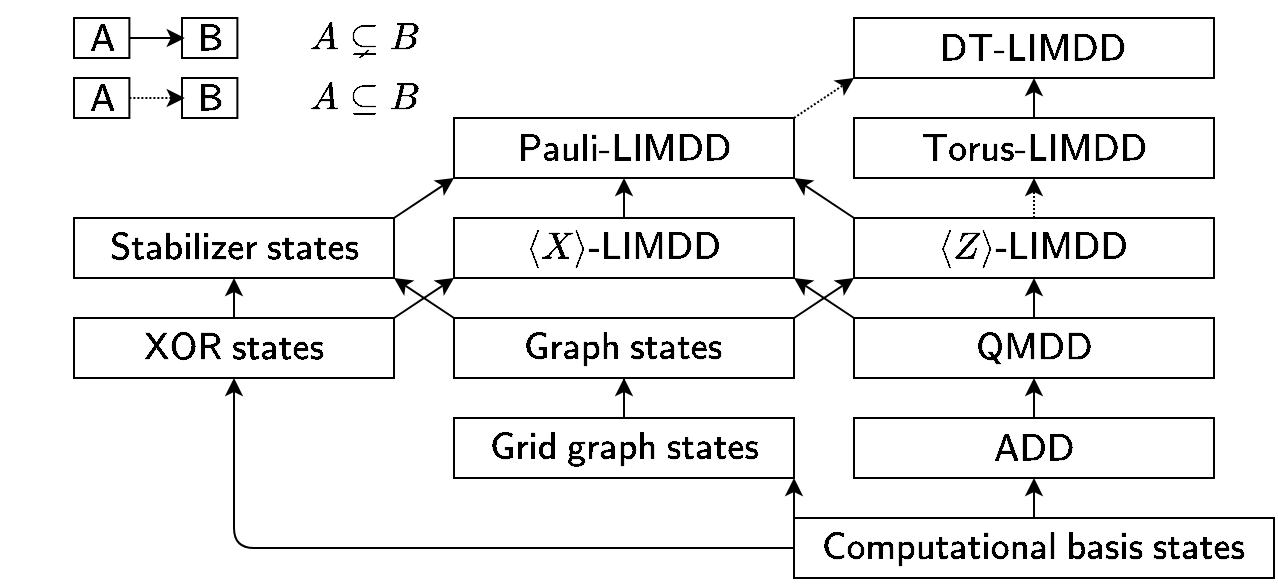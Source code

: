 <mxfile version="14.1.8" type="device"><diagram id="ATo_m80gVsZ3QEhqppKy" name="Page-1"><mxGraphModel dx="1621" dy="466" grid="1" gridSize="10" guides="1" tooltips="1" connect="1" arrows="1" fold="1" page="1" pageScale="1" pageWidth="850" pageHeight="1100" math="1" shadow="0"><root><mxCell id="0"/><mxCell id="1" parent="0"/><mxCell id="Ci0yRvnE0Pa824k8l3pW-8" style="rounded=1;orthogonalLoop=1;jettySize=auto;html=1;exitX=0.5;exitY=0;exitDx=0;exitDy=0;entryX=0.5;entryY=1;entryDx=0;entryDy=0;" parent="1" source="Ci0yRvnE0Pa824k8l3pW-1" target="Ci0yRvnE0Pa824k8l3pW-4" edge="1"><mxGeometry relative="1" as="geometry"/></mxCell><mxCell id="Ci0yRvnE0Pa824k8l3pW-9" style="rounded=1;orthogonalLoop=1;jettySize=auto;html=1;exitX=0;exitY=0;exitDx=0;exitDy=0;entryX=1;entryY=1;entryDx=0;entryDy=0;" parent="1" source="Ci0yRvnE0Pa824k8l3pW-1" target="nRyL4jI71OKWRNKeBSy6-1" edge="1"><mxGeometry relative="1" as="geometry"/></mxCell><mxCell id="Ci0yRvnE0Pa824k8l3pW-35" style="rounded=1;orthogonalLoop=1;jettySize=auto;html=1;exitX=0;exitY=0.5;exitDx=0;exitDy=0;entryX=0.5;entryY=1;entryDx=0;entryDy=0;startArrow=none;startFill=0;endArrow=classic;endFill=1;strokeColor=#000000;" parent="1" source="Ci0yRvnE0Pa824k8l3pW-1" target="Ci0yRvnE0Pa824k8l3pW-33" edge="1"><mxGeometry relative="1" as="geometry"><Array as="points"><mxPoint x="30" y="475"/></Array></mxGeometry></mxCell><mxCell id="Ci0yRvnE0Pa824k8l3pW-1" value="&lt;font style=&quot;font-size: 16px&quot;&gt;$$\textsf{Computational basis states}$$&lt;/font&gt;" style="text;html=1;fillColor=none;align=center;verticalAlign=middle;whiteSpace=wrap;rounded=0;strokeColor=#000000;" parent="1" vertex="1"><mxGeometry x="310" y="460" width="240" height="30" as="geometry"/></mxCell><mxCell id="Ci0yRvnE0Pa824k8l3pW-10" style="rounded=1;orthogonalLoop=1;jettySize=auto;html=1;exitX=0;exitY=0;exitDx=0;exitDy=0;entryX=1;entryY=1;entryDx=0;entryDy=0;" parent="1" source="Ci0yRvnE0Pa824k8l3pW-2" target="Ci0yRvnE0Pa824k8l3pW-3" edge="1"><mxGeometry relative="1" as="geometry"/></mxCell><mxCell id="Ci0yRvnE0Pa824k8l3pW-29" style="rounded=1;orthogonalLoop=1;jettySize=auto;html=1;exitX=1;exitY=0;exitDx=0;exitDy=0;entryX=0;entryY=1;entryDx=0;entryDy=0;startArrow=none;startFill=0;endArrow=classic;endFill=1;strokeColor=#000000;" parent="1" source="Ci0yRvnE0Pa824k8l3pW-2" target="Ci0yRvnE0Pa824k8l3pW-6" edge="1"><mxGeometry relative="1" as="geometry"/></mxCell><mxCell id="Ci0yRvnE0Pa824k8l3pW-2" value="&lt;font style=&quot;font-size: 16px&quot;&gt;$$\textsf{Graph states}$$&lt;/font&gt;" style="text;html=1;fillColor=none;align=center;verticalAlign=middle;whiteSpace=wrap;rounded=0;strokeColor=#000000;" parent="1" vertex="1"><mxGeometry x="140" y="360" width="170" height="30" as="geometry"/></mxCell><mxCell id="Ci0yRvnE0Pa824k8l3pW-11" style="rounded=1;orthogonalLoop=1;jettySize=auto;html=1;exitX=1;exitY=0;exitDx=0;exitDy=0;entryX=0;entryY=1;entryDx=0;entryDy=0;" parent="1" source="Ci0yRvnE0Pa824k8l3pW-3" target="Ci0yRvnE0Pa824k8l3pW-7" edge="1"><mxGeometry relative="1" as="geometry"/></mxCell><mxCell id="Ci0yRvnE0Pa824k8l3pW-3" value="&lt;font style=&quot;font-size: 16px&quot;&gt;$$\textsf{Stabilizer states}$$&lt;/font&gt;" style="text;html=1;fillColor=none;align=center;verticalAlign=middle;whiteSpace=wrap;rounded=0;strokeColor=#000000;" parent="1" vertex="1"><mxGeometry x="-50" y="310" width="160" height="30" as="geometry"/></mxCell><mxCell id="Ci0yRvnE0Pa824k8l3pW-12" style="rounded=1;orthogonalLoop=1;jettySize=auto;html=1;exitX=0.5;exitY=0;exitDx=0;exitDy=0;" parent="1" source="Ci0yRvnE0Pa824k8l3pW-4" target="Ci0yRvnE0Pa824k8l3pW-5" edge="1"><mxGeometry relative="1" as="geometry"/></mxCell><mxCell id="Ci0yRvnE0Pa824k8l3pW-4" value="&lt;font style=&quot;font-size: 16px&quot;&gt;$$\textsf{ADD}$$&lt;/font&gt;" style="text;html=1;fillColor=none;align=center;verticalAlign=middle;whiteSpace=wrap;rounded=0;strokeColor=#000000;" parent="1" vertex="1"><mxGeometry x="340" y="410" width="180" height="30" as="geometry"/></mxCell><mxCell id="Ci0yRvnE0Pa824k8l3pW-13" style="rounded=1;orthogonalLoop=1;jettySize=auto;html=1;exitX=0.5;exitY=0;exitDx=0;exitDy=0;" parent="1" source="Ci0yRvnE0Pa824k8l3pW-5" target="Ci0yRvnE0Pa824k8l3pW-6" edge="1"><mxGeometry relative="1" as="geometry"/></mxCell><mxCell id="Ci0yRvnE0Pa824k8l3pW-38" style="rounded=1;orthogonalLoop=1;jettySize=auto;html=1;exitX=0;exitY=0;exitDx=0;exitDy=0;entryX=1;entryY=1;entryDx=0;entryDy=0;startArrow=none;startFill=0;endArrow=classic;endFill=1;strokeColor=#000000;" parent="1" source="Ci0yRvnE0Pa824k8l3pW-5" target="Ci0yRvnE0Pa824k8l3pW-36" edge="1"><mxGeometry relative="1" as="geometry"/></mxCell><mxCell id="Ci0yRvnE0Pa824k8l3pW-5" value="&lt;font style=&quot;font-size: 16px&quot;&gt;$$\textsf{QMDD}$$&lt;/font&gt;" style="text;html=1;fillColor=none;align=center;verticalAlign=middle;whiteSpace=wrap;rounded=0;strokeColor=#000000;" parent="1" vertex="1"><mxGeometry x="340" y="360" width="180" height="30" as="geometry"/></mxCell><mxCell id="Ci0yRvnE0Pa824k8l3pW-14" style="rounded=1;orthogonalLoop=1;jettySize=auto;html=1;exitX=0;exitY=0;exitDx=0;exitDy=0;entryX=1;entryY=1;entryDx=0;entryDy=0;" parent="1" source="Ci0yRvnE0Pa824k8l3pW-6" target="Ci0yRvnE0Pa824k8l3pW-7" edge="1"><mxGeometry relative="1" as="geometry"/></mxCell><mxCell id="nRyL4jI71OKWRNKeBSy6-4" style="rounded=0;orthogonalLoop=1;jettySize=auto;html=1;dashed=1;dashPattern=1 1;" edge="1" parent="1" source="Ci0yRvnE0Pa824k8l3pW-6" target="nRyL4jI71OKWRNKeBSy6-2"><mxGeometry relative="1" as="geometry"/></mxCell><mxCell id="Ci0yRvnE0Pa824k8l3pW-6" value="&lt;font style=&quot;font-size: 16px&quot;&gt;$$\langle Z\rangle\textsf{-LIMDD}$$&lt;/font&gt;" style="text;html=1;fillColor=none;align=center;verticalAlign=middle;whiteSpace=wrap;rounded=0;strokeColor=#000000;" parent="1" vertex="1"><mxGeometry x="340" y="310" width="180" height="30" as="geometry"/></mxCell><mxCell id="Ci0yRvnE0Pa824k8l3pW-32" style="rounded=1;orthogonalLoop=1;jettySize=auto;html=1;exitX=1;exitY=0;exitDx=0;exitDy=0;startArrow=none;startFill=0;endArrow=classic;endFill=1;strokeColor=#000000;entryX=0;entryY=1;entryDx=0;entryDy=0;dashed=1;dashPattern=1 1;" parent="1" source="Ci0yRvnE0Pa824k8l3pW-7" target="Ci0yRvnE0Pa824k8l3pW-31" edge="1"><mxGeometry relative="1" as="geometry"/></mxCell><mxCell id="Ci0yRvnE0Pa824k8l3pW-7" value="&lt;font style=&quot;font-size: 16px&quot;&gt;$$\textsf{Pauli-LIMDD}$$&lt;/font&gt;" style="text;html=1;fillColor=none;align=center;verticalAlign=middle;whiteSpace=wrap;rounded=0;strokeColor=#000000;" parent="1" vertex="1"><mxGeometry x="140" y="260" width="170" height="30" as="geometry"/></mxCell><mxCell id="Ci0yRvnE0Pa824k8l3pW-30" value="" style="group" parent="1" vertex="1" connectable="0"><mxGeometry x="-50" y="210" width="180" height="20" as="geometry"/></mxCell><mxCell id="Ci0yRvnE0Pa824k8l3pW-25" value="&lt;font style=&quot;font-size: 16px&quot;&gt;$$\textsf{A}$$&lt;/font&gt;" style="text;html=1;fillColor=none;align=center;verticalAlign=middle;whiteSpace=wrap;rounded=0;strokeColor=#000000;" parent="Ci0yRvnE0Pa824k8l3pW-30" vertex="1"><mxGeometry width="27.692" height="20" as="geometry"/></mxCell><mxCell id="Ci0yRvnE0Pa824k8l3pW-27" style="rounded=1;orthogonalLoop=1;jettySize=auto;html=1;exitX=1;exitY=0.5;exitDx=0;exitDy=0;endArrow=classic;endFill=1;strokeColor=#000000;startArrow=none;startFill=0;" parent="Ci0yRvnE0Pa824k8l3pW-30" source="Ci0yRvnE0Pa824k8l3pW-25" edge="1"><mxGeometry relative="1" as="geometry"><mxPoint x="55.385" y="10" as="targetPoint"/></mxGeometry></mxCell><mxCell id="Ci0yRvnE0Pa824k8l3pW-28" value="&lt;font style=&quot;font-size: 16px&quot;&gt;$$A\subsetneq B$$&lt;/font&gt;" style="text;html=1;strokeColor=none;fillColor=none;align=center;verticalAlign=middle;whiteSpace=wrap;rounded=0;" parent="Ci0yRvnE0Pa824k8l3pW-30" vertex="1"><mxGeometry x="110.769" width="69.231" height="20" as="geometry"/></mxCell><mxCell id="SIT2-BhrYDb1fXFH0_Gq-3" value="&lt;font style=&quot;font-size: 16px&quot;&gt;$$\textsf{B}$$&lt;/font&gt;" style="text;html=1;fillColor=none;align=center;verticalAlign=middle;whiteSpace=wrap;rounded=0;strokeColor=#000000;" parent="Ci0yRvnE0Pa824k8l3pW-30" vertex="1"><mxGeometry x="54" width="27.692" height="20" as="geometry"/></mxCell><mxCell id="Ci0yRvnE0Pa824k8l3pW-31" value="&lt;font style=&quot;font-size: 16px&quot;&gt;$$\textsf{DT-LIMDD}$$&lt;/font&gt;" style="text;html=1;fillColor=none;align=center;verticalAlign=middle;whiteSpace=wrap;rounded=0;strokeColor=#000000;" parent="1" vertex="1"><mxGeometry x="340" y="210" width="180" height="30" as="geometry"/></mxCell><mxCell id="Ci0yRvnE0Pa824k8l3pW-34" style="rounded=1;orthogonalLoop=1;jettySize=auto;html=1;exitX=0.5;exitY=0;exitDx=0;exitDy=0;entryX=0.5;entryY=1;entryDx=0;entryDy=0;startArrow=none;startFill=0;endArrow=classic;endFill=1;strokeColor=#000000;" parent="1" source="Ci0yRvnE0Pa824k8l3pW-33" target="Ci0yRvnE0Pa824k8l3pW-3" edge="1"><mxGeometry relative="1" as="geometry"/></mxCell><mxCell id="Ci0yRvnE0Pa824k8l3pW-37" style="rounded=1;orthogonalLoop=1;jettySize=auto;html=1;exitX=1;exitY=0;exitDx=0;exitDy=0;entryX=0;entryY=1;entryDx=0;entryDy=0;startArrow=none;startFill=0;endArrow=classic;endFill=1;strokeColor=#000000;" parent="1" source="Ci0yRvnE0Pa824k8l3pW-33" target="Ci0yRvnE0Pa824k8l3pW-36" edge="1"><mxGeometry relative="1" as="geometry"/></mxCell><mxCell id="Ci0yRvnE0Pa824k8l3pW-33" value="&lt;font style=&quot;font-size: 16px&quot;&gt;$$\textsf{XOR states}$$&lt;/font&gt;" style="text;html=1;fillColor=none;align=center;verticalAlign=middle;whiteSpace=wrap;rounded=0;strokeColor=#000000;" parent="1" vertex="1"><mxGeometry x="-50" y="360" width="160" height="30" as="geometry"/></mxCell><mxCell id="Ci0yRvnE0Pa824k8l3pW-39" value="" style="rounded=1;orthogonalLoop=1;jettySize=auto;html=1;startArrow=none;startFill=0;endArrow=classic;endFill=1;strokeColor=#000000;" parent="1" source="Ci0yRvnE0Pa824k8l3pW-36" target="Ci0yRvnE0Pa824k8l3pW-7" edge="1"><mxGeometry relative="1" as="geometry"/></mxCell><mxCell id="Ci0yRvnE0Pa824k8l3pW-36" value="&lt;font style=&quot;font-size: 16px&quot;&gt;$$\langle X\rangle\textsf{-LIMDD}$$&lt;/font&gt;" style="text;html=1;fillColor=none;align=center;verticalAlign=middle;whiteSpace=wrap;rounded=0;strokeColor=#000000;" parent="1" vertex="1"><mxGeometry x="140" y="310" width="170" height="30" as="geometry"/></mxCell><mxCell id="nRyL4jI71OKWRNKeBSy6-3" style="edgeStyle=orthogonalEdgeStyle;rounded=0;orthogonalLoop=1;jettySize=auto;html=1;" edge="1" parent="1" source="nRyL4jI71OKWRNKeBSy6-1" target="Ci0yRvnE0Pa824k8l3pW-2"><mxGeometry relative="1" as="geometry"><mxPoint x="235" y="390" as="targetPoint"/></mxGeometry></mxCell><mxCell id="nRyL4jI71OKWRNKeBSy6-1" value="&lt;font style=&quot;font-size: 16px&quot;&gt;$$\textsf{Grid graph states}$$&lt;/font&gt;" style="text;html=1;fillColor=none;align=center;verticalAlign=middle;whiteSpace=wrap;rounded=0;strokeColor=#000000;" vertex="1" parent="1"><mxGeometry x="140" y="410" width="170" height="30" as="geometry"/></mxCell><mxCell id="nRyL4jI71OKWRNKeBSy6-5" style="edgeStyle=none;rounded=0;orthogonalLoop=1;jettySize=auto;html=1;" edge="1" parent="1" source="nRyL4jI71OKWRNKeBSy6-2" target="Ci0yRvnE0Pa824k8l3pW-31"><mxGeometry relative="1" as="geometry"/></mxCell><mxCell id="nRyL4jI71OKWRNKeBSy6-2" value="&lt;font style=&quot;font-size: 16px&quot;&gt;$$\textsf{Torus-LIMDD}$$&lt;/font&gt;" style="text;html=1;fillColor=none;align=center;verticalAlign=middle;whiteSpace=wrap;rounded=0;strokeColor=#000000;" vertex="1" parent="1"><mxGeometry x="340" y="260" width="180" height="30" as="geometry"/></mxCell><mxCell id="nRyL4jI71OKWRNKeBSy6-7" value="" style="group" vertex="1" connectable="0" parent="1"><mxGeometry x="-50" y="240" width="180" height="20" as="geometry"/></mxCell><mxCell id="nRyL4jI71OKWRNKeBSy6-8" value="&lt;font style=&quot;font-size: 16px&quot;&gt;$$\textsf{A}$$&lt;/font&gt;" style="text;html=1;fillColor=none;align=center;verticalAlign=middle;whiteSpace=wrap;rounded=0;strokeColor=#000000;" vertex="1" parent="nRyL4jI71OKWRNKeBSy6-7"><mxGeometry width="27.692" height="20" as="geometry"/></mxCell><mxCell id="nRyL4jI71OKWRNKeBSy6-9" style="rounded=1;orthogonalLoop=1;jettySize=auto;html=1;exitX=1;exitY=0.5;exitDx=0;exitDy=0;endArrow=classic;endFill=1;strokeColor=#000000;startArrow=none;startFill=0;dashed=1;dashPattern=1 1;" edge="1" parent="nRyL4jI71OKWRNKeBSy6-7" source="nRyL4jI71OKWRNKeBSy6-8"><mxGeometry relative="1" as="geometry"><mxPoint x="55.385" y="10" as="targetPoint"/></mxGeometry></mxCell><mxCell id="nRyL4jI71OKWRNKeBSy6-10" value="&lt;font style=&quot;font-size: 16px&quot;&gt;$$A\subseteq B$$&lt;/font&gt;" style="text;html=1;strokeColor=none;fillColor=none;align=center;verticalAlign=middle;whiteSpace=wrap;rounded=0;" vertex="1" parent="nRyL4jI71OKWRNKeBSy6-7"><mxGeometry x="110.769" width="69.231" height="20" as="geometry"/></mxCell><mxCell id="nRyL4jI71OKWRNKeBSy6-11" value="&lt;font style=&quot;font-size: 16px&quot;&gt;$$\textsf{B}$$&lt;/font&gt;" style="text;html=1;fillColor=none;align=center;verticalAlign=middle;whiteSpace=wrap;rounded=0;strokeColor=#000000;" vertex="1" parent="nRyL4jI71OKWRNKeBSy6-7"><mxGeometry x="54" width="27.692" height="20" as="geometry"/></mxCell></root></mxGraphModel></diagram></mxfile>
